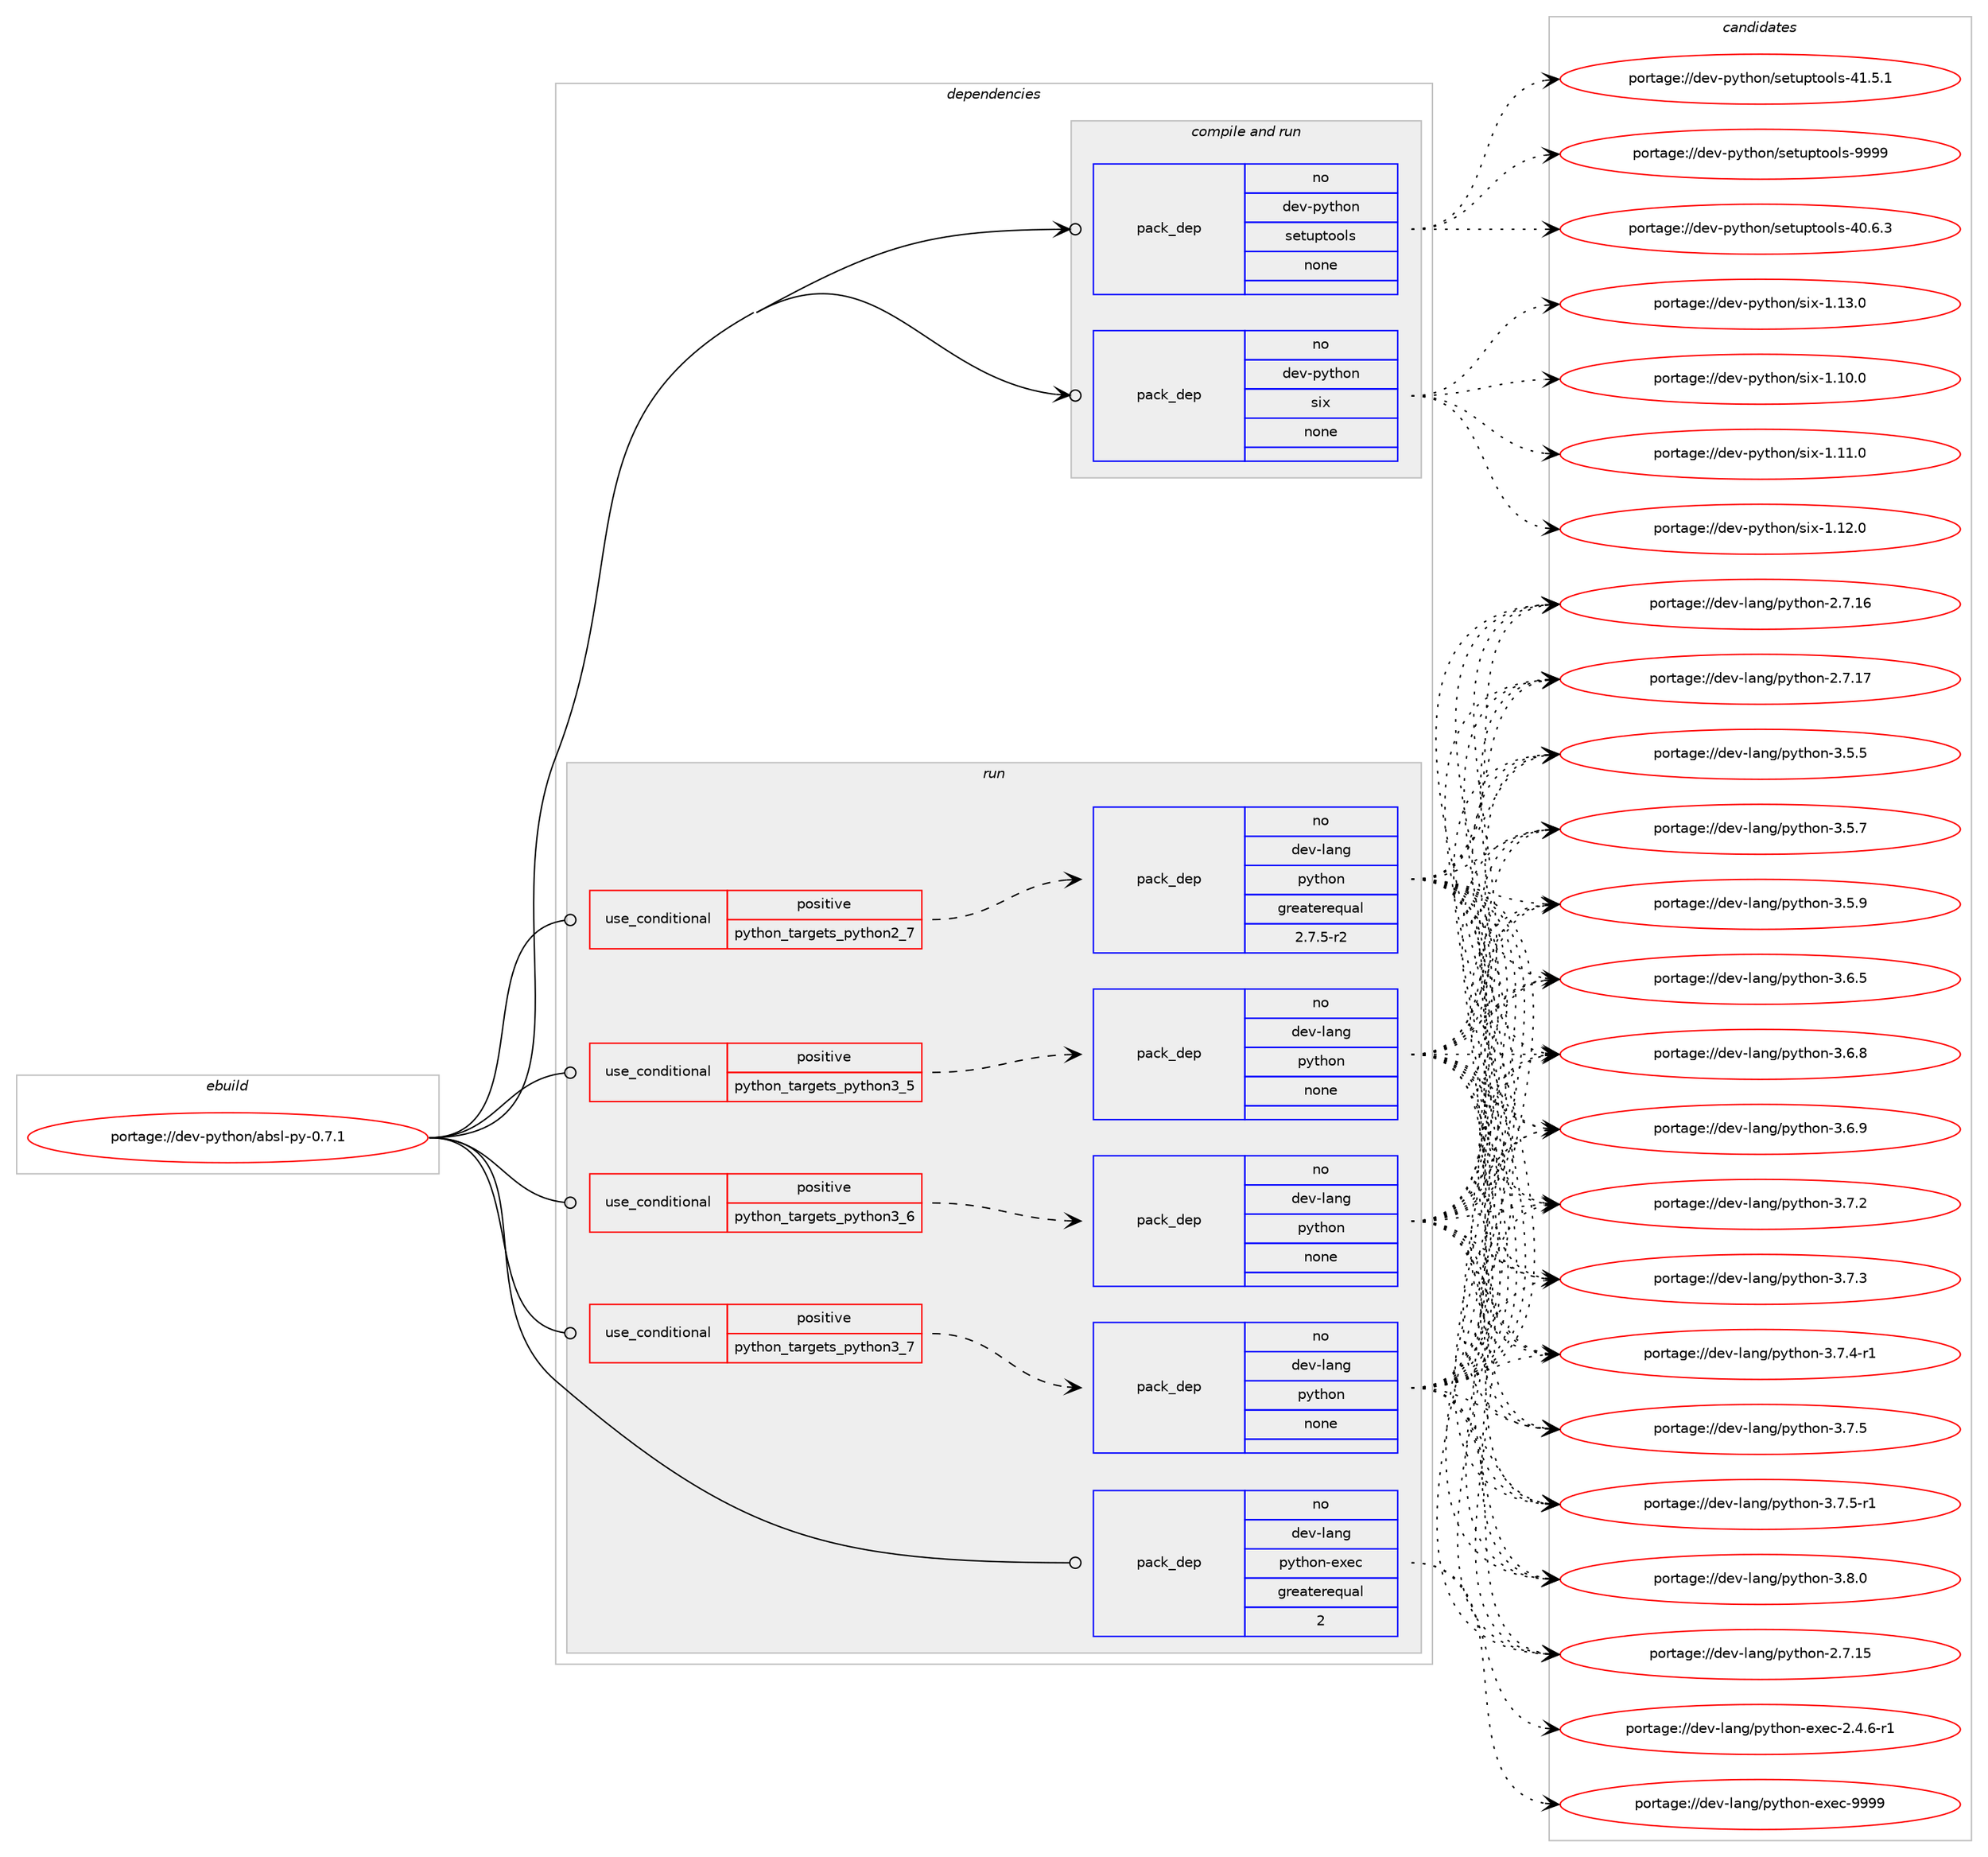 digraph prolog {

# *************
# Graph options
# *************

newrank=true;
concentrate=true;
compound=true;
graph [rankdir=LR,fontname=Helvetica,fontsize=10,ranksep=1.5];#, ranksep=2.5, nodesep=0.2];
edge  [arrowhead=vee];
node  [fontname=Helvetica,fontsize=10];

# **********
# The ebuild
# **********

subgraph cluster_leftcol {
color=gray;
rank=same;
label=<<i>ebuild</i>>;
id [label="portage://dev-python/absl-py-0.7.1", color=red, width=4, href="../dev-python/absl-py-0.7.1.svg"];
}

# ****************
# The dependencies
# ****************

subgraph cluster_midcol {
color=gray;
label=<<i>dependencies</i>>;
subgraph cluster_compile {
fillcolor="#eeeeee";
style=filled;
label=<<i>compile</i>>;
}
subgraph cluster_compileandrun {
fillcolor="#eeeeee";
style=filled;
label=<<i>compile and run</i>>;
subgraph pack99978 {
dependency128494 [label=<<TABLE BORDER="0" CELLBORDER="1" CELLSPACING="0" CELLPADDING="4" WIDTH="220"><TR><TD ROWSPAN="6" CELLPADDING="30">pack_dep</TD></TR><TR><TD WIDTH="110">no</TD></TR><TR><TD>dev-python</TD></TR><TR><TD>setuptools</TD></TR><TR><TD>none</TD></TR><TR><TD></TD></TR></TABLE>>, shape=none, color=blue];
}
id:e -> dependency128494:w [weight=20,style="solid",arrowhead="odotvee"];
subgraph pack99979 {
dependency128495 [label=<<TABLE BORDER="0" CELLBORDER="1" CELLSPACING="0" CELLPADDING="4" WIDTH="220"><TR><TD ROWSPAN="6" CELLPADDING="30">pack_dep</TD></TR><TR><TD WIDTH="110">no</TD></TR><TR><TD>dev-python</TD></TR><TR><TD>six</TD></TR><TR><TD>none</TD></TR><TR><TD></TD></TR></TABLE>>, shape=none, color=blue];
}
id:e -> dependency128495:w [weight=20,style="solid",arrowhead="odotvee"];
}
subgraph cluster_run {
fillcolor="#eeeeee";
style=filled;
label=<<i>run</i>>;
subgraph cond25213 {
dependency128496 [label=<<TABLE BORDER="0" CELLBORDER="1" CELLSPACING="0" CELLPADDING="4"><TR><TD ROWSPAN="3" CELLPADDING="10">use_conditional</TD></TR><TR><TD>positive</TD></TR><TR><TD>python_targets_python2_7</TD></TR></TABLE>>, shape=none, color=red];
subgraph pack99980 {
dependency128497 [label=<<TABLE BORDER="0" CELLBORDER="1" CELLSPACING="0" CELLPADDING="4" WIDTH="220"><TR><TD ROWSPAN="6" CELLPADDING="30">pack_dep</TD></TR><TR><TD WIDTH="110">no</TD></TR><TR><TD>dev-lang</TD></TR><TR><TD>python</TD></TR><TR><TD>greaterequal</TD></TR><TR><TD>2.7.5-r2</TD></TR></TABLE>>, shape=none, color=blue];
}
dependency128496:e -> dependency128497:w [weight=20,style="dashed",arrowhead="vee"];
}
id:e -> dependency128496:w [weight=20,style="solid",arrowhead="odot"];
subgraph cond25214 {
dependency128498 [label=<<TABLE BORDER="0" CELLBORDER="1" CELLSPACING="0" CELLPADDING="4"><TR><TD ROWSPAN="3" CELLPADDING="10">use_conditional</TD></TR><TR><TD>positive</TD></TR><TR><TD>python_targets_python3_5</TD></TR></TABLE>>, shape=none, color=red];
subgraph pack99981 {
dependency128499 [label=<<TABLE BORDER="0" CELLBORDER="1" CELLSPACING="0" CELLPADDING="4" WIDTH="220"><TR><TD ROWSPAN="6" CELLPADDING="30">pack_dep</TD></TR><TR><TD WIDTH="110">no</TD></TR><TR><TD>dev-lang</TD></TR><TR><TD>python</TD></TR><TR><TD>none</TD></TR><TR><TD></TD></TR></TABLE>>, shape=none, color=blue];
}
dependency128498:e -> dependency128499:w [weight=20,style="dashed",arrowhead="vee"];
}
id:e -> dependency128498:w [weight=20,style="solid",arrowhead="odot"];
subgraph cond25215 {
dependency128500 [label=<<TABLE BORDER="0" CELLBORDER="1" CELLSPACING="0" CELLPADDING="4"><TR><TD ROWSPAN="3" CELLPADDING="10">use_conditional</TD></TR><TR><TD>positive</TD></TR><TR><TD>python_targets_python3_6</TD></TR></TABLE>>, shape=none, color=red];
subgraph pack99982 {
dependency128501 [label=<<TABLE BORDER="0" CELLBORDER="1" CELLSPACING="0" CELLPADDING="4" WIDTH="220"><TR><TD ROWSPAN="6" CELLPADDING="30">pack_dep</TD></TR><TR><TD WIDTH="110">no</TD></TR><TR><TD>dev-lang</TD></TR><TR><TD>python</TD></TR><TR><TD>none</TD></TR><TR><TD></TD></TR></TABLE>>, shape=none, color=blue];
}
dependency128500:e -> dependency128501:w [weight=20,style="dashed",arrowhead="vee"];
}
id:e -> dependency128500:w [weight=20,style="solid",arrowhead="odot"];
subgraph cond25216 {
dependency128502 [label=<<TABLE BORDER="0" CELLBORDER="1" CELLSPACING="0" CELLPADDING="4"><TR><TD ROWSPAN="3" CELLPADDING="10">use_conditional</TD></TR><TR><TD>positive</TD></TR><TR><TD>python_targets_python3_7</TD></TR></TABLE>>, shape=none, color=red];
subgraph pack99983 {
dependency128503 [label=<<TABLE BORDER="0" CELLBORDER="1" CELLSPACING="0" CELLPADDING="4" WIDTH="220"><TR><TD ROWSPAN="6" CELLPADDING="30">pack_dep</TD></TR><TR><TD WIDTH="110">no</TD></TR><TR><TD>dev-lang</TD></TR><TR><TD>python</TD></TR><TR><TD>none</TD></TR><TR><TD></TD></TR></TABLE>>, shape=none, color=blue];
}
dependency128502:e -> dependency128503:w [weight=20,style="dashed",arrowhead="vee"];
}
id:e -> dependency128502:w [weight=20,style="solid",arrowhead="odot"];
subgraph pack99984 {
dependency128504 [label=<<TABLE BORDER="0" CELLBORDER="1" CELLSPACING="0" CELLPADDING="4" WIDTH="220"><TR><TD ROWSPAN="6" CELLPADDING="30">pack_dep</TD></TR><TR><TD WIDTH="110">no</TD></TR><TR><TD>dev-lang</TD></TR><TR><TD>python-exec</TD></TR><TR><TD>greaterequal</TD></TR><TR><TD>2</TD></TR></TABLE>>, shape=none, color=blue];
}
id:e -> dependency128504:w [weight=20,style="solid",arrowhead="odot"];
}
}

# **************
# The candidates
# **************

subgraph cluster_choices {
rank=same;
color=gray;
label=<<i>candidates</i>>;

subgraph choice99978 {
color=black;
nodesep=1;
choiceportage100101118451121211161041111104711510111611711211611111110811545524846544651 [label="portage://dev-python/setuptools-40.6.3", color=red, width=4,href="../dev-python/setuptools-40.6.3.svg"];
choiceportage100101118451121211161041111104711510111611711211611111110811545524946534649 [label="portage://dev-python/setuptools-41.5.1", color=red, width=4,href="../dev-python/setuptools-41.5.1.svg"];
choiceportage10010111845112121116104111110471151011161171121161111111081154557575757 [label="portage://dev-python/setuptools-9999", color=red, width=4,href="../dev-python/setuptools-9999.svg"];
dependency128494:e -> choiceportage100101118451121211161041111104711510111611711211611111110811545524846544651:w [style=dotted,weight="100"];
dependency128494:e -> choiceportage100101118451121211161041111104711510111611711211611111110811545524946534649:w [style=dotted,weight="100"];
dependency128494:e -> choiceportage10010111845112121116104111110471151011161171121161111111081154557575757:w [style=dotted,weight="100"];
}
subgraph choice99979 {
color=black;
nodesep=1;
choiceportage100101118451121211161041111104711510512045494649484648 [label="portage://dev-python/six-1.10.0", color=red, width=4,href="../dev-python/six-1.10.0.svg"];
choiceportage100101118451121211161041111104711510512045494649494648 [label="portage://dev-python/six-1.11.0", color=red, width=4,href="../dev-python/six-1.11.0.svg"];
choiceportage100101118451121211161041111104711510512045494649504648 [label="portage://dev-python/six-1.12.0", color=red, width=4,href="../dev-python/six-1.12.0.svg"];
choiceportage100101118451121211161041111104711510512045494649514648 [label="portage://dev-python/six-1.13.0", color=red, width=4,href="../dev-python/six-1.13.0.svg"];
dependency128495:e -> choiceportage100101118451121211161041111104711510512045494649484648:w [style=dotted,weight="100"];
dependency128495:e -> choiceportage100101118451121211161041111104711510512045494649494648:w [style=dotted,weight="100"];
dependency128495:e -> choiceportage100101118451121211161041111104711510512045494649504648:w [style=dotted,weight="100"];
dependency128495:e -> choiceportage100101118451121211161041111104711510512045494649514648:w [style=dotted,weight="100"];
}
subgraph choice99980 {
color=black;
nodesep=1;
choiceportage10010111845108971101034711212111610411111045504655464953 [label="portage://dev-lang/python-2.7.15", color=red, width=4,href="../dev-lang/python-2.7.15.svg"];
choiceportage10010111845108971101034711212111610411111045504655464954 [label="portage://dev-lang/python-2.7.16", color=red, width=4,href="../dev-lang/python-2.7.16.svg"];
choiceportage10010111845108971101034711212111610411111045504655464955 [label="portage://dev-lang/python-2.7.17", color=red, width=4,href="../dev-lang/python-2.7.17.svg"];
choiceportage100101118451089711010347112121116104111110455146534653 [label="portage://dev-lang/python-3.5.5", color=red, width=4,href="../dev-lang/python-3.5.5.svg"];
choiceportage100101118451089711010347112121116104111110455146534655 [label="portage://dev-lang/python-3.5.7", color=red, width=4,href="../dev-lang/python-3.5.7.svg"];
choiceportage100101118451089711010347112121116104111110455146534657 [label="portage://dev-lang/python-3.5.9", color=red, width=4,href="../dev-lang/python-3.5.9.svg"];
choiceportage100101118451089711010347112121116104111110455146544653 [label="portage://dev-lang/python-3.6.5", color=red, width=4,href="../dev-lang/python-3.6.5.svg"];
choiceportage100101118451089711010347112121116104111110455146544656 [label="portage://dev-lang/python-3.6.8", color=red, width=4,href="../dev-lang/python-3.6.8.svg"];
choiceportage100101118451089711010347112121116104111110455146544657 [label="portage://dev-lang/python-3.6.9", color=red, width=4,href="../dev-lang/python-3.6.9.svg"];
choiceportage100101118451089711010347112121116104111110455146554650 [label="portage://dev-lang/python-3.7.2", color=red, width=4,href="../dev-lang/python-3.7.2.svg"];
choiceportage100101118451089711010347112121116104111110455146554651 [label="portage://dev-lang/python-3.7.3", color=red, width=4,href="../dev-lang/python-3.7.3.svg"];
choiceportage1001011184510897110103471121211161041111104551465546524511449 [label="portage://dev-lang/python-3.7.4-r1", color=red, width=4,href="../dev-lang/python-3.7.4-r1.svg"];
choiceportage100101118451089711010347112121116104111110455146554653 [label="portage://dev-lang/python-3.7.5", color=red, width=4,href="../dev-lang/python-3.7.5.svg"];
choiceportage1001011184510897110103471121211161041111104551465546534511449 [label="portage://dev-lang/python-3.7.5-r1", color=red, width=4,href="../dev-lang/python-3.7.5-r1.svg"];
choiceportage100101118451089711010347112121116104111110455146564648 [label="portage://dev-lang/python-3.8.0", color=red, width=4,href="../dev-lang/python-3.8.0.svg"];
dependency128497:e -> choiceportage10010111845108971101034711212111610411111045504655464953:w [style=dotted,weight="100"];
dependency128497:e -> choiceportage10010111845108971101034711212111610411111045504655464954:w [style=dotted,weight="100"];
dependency128497:e -> choiceportage10010111845108971101034711212111610411111045504655464955:w [style=dotted,weight="100"];
dependency128497:e -> choiceportage100101118451089711010347112121116104111110455146534653:w [style=dotted,weight="100"];
dependency128497:e -> choiceportage100101118451089711010347112121116104111110455146534655:w [style=dotted,weight="100"];
dependency128497:e -> choiceportage100101118451089711010347112121116104111110455146534657:w [style=dotted,weight="100"];
dependency128497:e -> choiceportage100101118451089711010347112121116104111110455146544653:w [style=dotted,weight="100"];
dependency128497:e -> choiceportage100101118451089711010347112121116104111110455146544656:w [style=dotted,weight="100"];
dependency128497:e -> choiceportage100101118451089711010347112121116104111110455146544657:w [style=dotted,weight="100"];
dependency128497:e -> choiceportage100101118451089711010347112121116104111110455146554650:w [style=dotted,weight="100"];
dependency128497:e -> choiceportage100101118451089711010347112121116104111110455146554651:w [style=dotted,weight="100"];
dependency128497:e -> choiceportage1001011184510897110103471121211161041111104551465546524511449:w [style=dotted,weight="100"];
dependency128497:e -> choiceportage100101118451089711010347112121116104111110455146554653:w [style=dotted,weight="100"];
dependency128497:e -> choiceportage1001011184510897110103471121211161041111104551465546534511449:w [style=dotted,weight="100"];
dependency128497:e -> choiceportage100101118451089711010347112121116104111110455146564648:w [style=dotted,weight="100"];
}
subgraph choice99981 {
color=black;
nodesep=1;
choiceportage10010111845108971101034711212111610411111045504655464953 [label="portage://dev-lang/python-2.7.15", color=red, width=4,href="../dev-lang/python-2.7.15.svg"];
choiceportage10010111845108971101034711212111610411111045504655464954 [label="portage://dev-lang/python-2.7.16", color=red, width=4,href="../dev-lang/python-2.7.16.svg"];
choiceportage10010111845108971101034711212111610411111045504655464955 [label="portage://dev-lang/python-2.7.17", color=red, width=4,href="../dev-lang/python-2.7.17.svg"];
choiceportage100101118451089711010347112121116104111110455146534653 [label="portage://dev-lang/python-3.5.5", color=red, width=4,href="../dev-lang/python-3.5.5.svg"];
choiceportage100101118451089711010347112121116104111110455146534655 [label="portage://dev-lang/python-3.5.7", color=red, width=4,href="../dev-lang/python-3.5.7.svg"];
choiceportage100101118451089711010347112121116104111110455146534657 [label="portage://dev-lang/python-3.5.9", color=red, width=4,href="../dev-lang/python-3.5.9.svg"];
choiceportage100101118451089711010347112121116104111110455146544653 [label="portage://dev-lang/python-3.6.5", color=red, width=4,href="../dev-lang/python-3.6.5.svg"];
choiceportage100101118451089711010347112121116104111110455146544656 [label="portage://dev-lang/python-3.6.8", color=red, width=4,href="../dev-lang/python-3.6.8.svg"];
choiceportage100101118451089711010347112121116104111110455146544657 [label="portage://dev-lang/python-3.6.9", color=red, width=4,href="../dev-lang/python-3.6.9.svg"];
choiceportage100101118451089711010347112121116104111110455146554650 [label="portage://dev-lang/python-3.7.2", color=red, width=4,href="../dev-lang/python-3.7.2.svg"];
choiceportage100101118451089711010347112121116104111110455146554651 [label="portage://dev-lang/python-3.7.3", color=red, width=4,href="../dev-lang/python-3.7.3.svg"];
choiceportage1001011184510897110103471121211161041111104551465546524511449 [label="portage://dev-lang/python-3.7.4-r1", color=red, width=4,href="../dev-lang/python-3.7.4-r1.svg"];
choiceportage100101118451089711010347112121116104111110455146554653 [label="portage://dev-lang/python-3.7.5", color=red, width=4,href="../dev-lang/python-3.7.5.svg"];
choiceportage1001011184510897110103471121211161041111104551465546534511449 [label="portage://dev-lang/python-3.7.5-r1", color=red, width=4,href="../dev-lang/python-3.7.5-r1.svg"];
choiceportage100101118451089711010347112121116104111110455146564648 [label="portage://dev-lang/python-3.8.0", color=red, width=4,href="../dev-lang/python-3.8.0.svg"];
dependency128499:e -> choiceportage10010111845108971101034711212111610411111045504655464953:w [style=dotted,weight="100"];
dependency128499:e -> choiceportage10010111845108971101034711212111610411111045504655464954:w [style=dotted,weight="100"];
dependency128499:e -> choiceportage10010111845108971101034711212111610411111045504655464955:w [style=dotted,weight="100"];
dependency128499:e -> choiceportage100101118451089711010347112121116104111110455146534653:w [style=dotted,weight="100"];
dependency128499:e -> choiceportage100101118451089711010347112121116104111110455146534655:w [style=dotted,weight="100"];
dependency128499:e -> choiceportage100101118451089711010347112121116104111110455146534657:w [style=dotted,weight="100"];
dependency128499:e -> choiceportage100101118451089711010347112121116104111110455146544653:w [style=dotted,weight="100"];
dependency128499:e -> choiceportage100101118451089711010347112121116104111110455146544656:w [style=dotted,weight="100"];
dependency128499:e -> choiceportage100101118451089711010347112121116104111110455146544657:w [style=dotted,weight="100"];
dependency128499:e -> choiceportage100101118451089711010347112121116104111110455146554650:w [style=dotted,weight="100"];
dependency128499:e -> choiceportage100101118451089711010347112121116104111110455146554651:w [style=dotted,weight="100"];
dependency128499:e -> choiceportage1001011184510897110103471121211161041111104551465546524511449:w [style=dotted,weight="100"];
dependency128499:e -> choiceportage100101118451089711010347112121116104111110455146554653:w [style=dotted,weight="100"];
dependency128499:e -> choiceportage1001011184510897110103471121211161041111104551465546534511449:w [style=dotted,weight="100"];
dependency128499:e -> choiceportage100101118451089711010347112121116104111110455146564648:w [style=dotted,weight="100"];
}
subgraph choice99982 {
color=black;
nodesep=1;
choiceportage10010111845108971101034711212111610411111045504655464953 [label="portage://dev-lang/python-2.7.15", color=red, width=4,href="../dev-lang/python-2.7.15.svg"];
choiceportage10010111845108971101034711212111610411111045504655464954 [label="portage://dev-lang/python-2.7.16", color=red, width=4,href="../dev-lang/python-2.7.16.svg"];
choiceportage10010111845108971101034711212111610411111045504655464955 [label="portage://dev-lang/python-2.7.17", color=red, width=4,href="../dev-lang/python-2.7.17.svg"];
choiceportage100101118451089711010347112121116104111110455146534653 [label="portage://dev-lang/python-3.5.5", color=red, width=4,href="../dev-lang/python-3.5.5.svg"];
choiceportage100101118451089711010347112121116104111110455146534655 [label="portage://dev-lang/python-3.5.7", color=red, width=4,href="../dev-lang/python-3.5.7.svg"];
choiceportage100101118451089711010347112121116104111110455146534657 [label="portage://dev-lang/python-3.5.9", color=red, width=4,href="../dev-lang/python-3.5.9.svg"];
choiceportage100101118451089711010347112121116104111110455146544653 [label="portage://dev-lang/python-3.6.5", color=red, width=4,href="../dev-lang/python-3.6.5.svg"];
choiceportage100101118451089711010347112121116104111110455146544656 [label="portage://dev-lang/python-3.6.8", color=red, width=4,href="../dev-lang/python-3.6.8.svg"];
choiceportage100101118451089711010347112121116104111110455146544657 [label="portage://dev-lang/python-3.6.9", color=red, width=4,href="../dev-lang/python-3.6.9.svg"];
choiceportage100101118451089711010347112121116104111110455146554650 [label="portage://dev-lang/python-3.7.2", color=red, width=4,href="../dev-lang/python-3.7.2.svg"];
choiceportage100101118451089711010347112121116104111110455146554651 [label="portage://dev-lang/python-3.7.3", color=red, width=4,href="../dev-lang/python-3.7.3.svg"];
choiceportage1001011184510897110103471121211161041111104551465546524511449 [label="portage://dev-lang/python-3.7.4-r1", color=red, width=4,href="../dev-lang/python-3.7.4-r1.svg"];
choiceportage100101118451089711010347112121116104111110455146554653 [label="portage://dev-lang/python-3.7.5", color=red, width=4,href="../dev-lang/python-3.7.5.svg"];
choiceportage1001011184510897110103471121211161041111104551465546534511449 [label="portage://dev-lang/python-3.7.5-r1", color=red, width=4,href="../dev-lang/python-3.7.5-r1.svg"];
choiceportage100101118451089711010347112121116104111110455146564648 [label="portage://dev-lang/python-3.8.0", color=red, width=4,href="../dev-lang/python-3.8.0.svg"];
dependency128501:e -> choiceportage10010111845108971101034711212111610411111045504655464953:w [style=dotted,weight="100"];
dependency128501:e -> choiceportage10010111845108971101034711212111610411111045504655464954:w [style=dotted,weight="100"];
dependency128501:e -> choiceportage10010111845108971101034711212111610411111045504655464955:w [style=dotted,weight="100"];
dependency128501:e -> choiceportage100101118451089711010347112121116104111110455146534653:w [style=dotted,weight="100"];
dependency128501:e -> choiceportage100101118451089711010347112121116104111110455146534655:w [style=dotted,weight="100"];
dependency128501:e -> choiceportage100101118451089711010347112121116104111110455146534657:w [style=dotted,weight="100"];
dependency128501:e -> choiceportage100101118451089711010347112121116104111110455146544653:w [style=dotted,weight="100"];
dependency128501:e -> choiceportage100101118451089711010347112121116104111110455146544656:w [style=dotted,weight="100"];
dependency128501:e -> choiceportage100101118451089711010347112121116104111110455146544657:w [style=dotted,weight="100"];
dependency128501:e -> choiceportage100101118451089711010347112121116104111110455146554650:w [style=dotted,weight="100"];
dependency128501:e -> choiceportage100101118451089711010347112121116104111110455146554651:w [style=dotted,weight="100"];
dependency128501:e -> choiceportage1001011184510897110103471121211161041111104551465546524511449:w [style=dotted,weight="100"];
dependency128501:e -> choiceportage100101118451089711010347112121116104111110455146554653:w [style=dotted,weight="100"];
dependency128501:e -> choiceportage1001011184510897110103471121211161041111104551465546534511449:w [style=dotted,weight="100"];
dependency128501:e -> choiceportage100101118451089711010347112121116104111110455146564648:w [style=dotted,weight="100"];
}
subgraph choice99983 {
color=black;
nodesep=1;
choiceportage10010111845108971101034711212111610411111045504655464953 [label="portage://dev-lang/python-2.7.15", color=red, width=4,href="../dev-lang/python-2.7.15.svg"];
choiceportage10010111845108971101034711212111610411111045504655464954 [label="portage://dev-lang/python-2.7.16", color=red, width=4,href="../dev-lang/python-2.7.16.svg"];
choiceportage10010111845108971101034711212111610411111045504655464955 [label="portage://dev-lang/python-2.7.17", color=red, width=4,href="../dev-lang/python-2.7.17.svg"];
choiceportage100101118451089711010347112121116104111110455146534653 [label="portage://dev-lang/python-3.5.5", color=red, width=4,href="../dev-lang/python-3.5.5.svg"];
choiceportage100101118451089711010347112121116104111110455146534655 [label="portage://dev-lang/python-3.5.7", color=red, width=4,href="../dev-lang/python-3.5.7.svg"];
choiceportage100101118451089711010347112121116104111110455146534657 [label="portage://dev-lang/python-3.5.9", color=red, width=4,href="../dev-lang/python-3.5.9.svg"];
choiceportage100101118451089711010347112121116104111110455146544653 [label="portage://dev-lang/python-3.6.5", color=red, width=4,href="../dev-lang/python-3.6.5.svg"];
choiceportage100101118451089711010347112121116104111110455146544656 [label="portage://dev-lang/python-3.6.8", color=red, width=4,href="../dev-lang/python-3.6.8.svg"];
choiceportage100101118451089711010347112121116104111110455146544657 [label="portage://dev-lang/python-3.6.9", color=red, width=4,href="../dev-lang/python-3.6.9.svg"];
choiceportage100101118451089711010347112121116104111110455146554650 [label="portage://dev-lang/python-3.7.2", color=red, width=4,href="../dev-lang/python-3.7.2.svg"];
choiceportage100101118451089711010347112121116104111110455146554651 [label="portage://dev-lang/python-3.7.3", color=red, width=4,href="../dev-lang/python-3.7.3.svg"];
choiceportage1001011184510897110103471121211161041111104551465546524511449 [label="portage://dev-lang/python-3.7.4-r1", color=red, width=4,href="../dev-lang/python-3.7.4-r1.svg"];
choiceportage100101118451089711010347112121116104111110455146554653 [label="portage://dev-lang/python-3.7.5", color=red, width=4,href="../dev-lang/python-3.7.5.svg"];
choiceportage1001011184510897110103471121211161041111104551465546534511449 [label="portage://dev-lang/python-3.7.5-r1", color=red, width=4,href="../dev-lang/python-3.7.5-r1.svg"];
choiceportage100101118451089711010347112121116104111110455146564648 [label="portage://dev-lang/python-3.8.0", color=red, width=4,href="../dev-lang/python-3.8.0.svg"];
dependency128503:e -> choiceportage10010111845108971101034711212111610411111045504655464953:w [style=dotted,weight="100"];
dependency128503:e -> choiceportage10010111845108971101034711212111610411111045504655464954:w [style=dotted,weight="100"];
dependency128503:e -> choiceportage10010111845108971101034711212111610411111045504655464955:w [style=dotted,weight="100"];
dependency128503:e -> choiceportage100101118451089711010347112121116104111110455146534653:w [style=dotted,weight="100"];
dependency128503:e -> choiceportage100101118451089711010347112121116104111110455146534655:w [style=dotted,weight="100"];
dependency128503:e -> choiceportage100101118451089711010347112121116104111110455146534657:w [style=dotted,weight="100"];
dependency128503:e -> choiceportage100101118451089711010347112121116104111110455146544653:w [style=dotted,weight="100"];
dependency128503:e -> choiceportage100101118451089711010347112121116104111110455146544656:w [style=dotted,weight="100"];
dependency128503:e -> choiceportage100101118451089711010347112121116104111110455146544657:w [style=dotted,weight="100"];
dependency128503:e -> choiceportage100101118451089711010347112121116104111110455146554650:w [style=dotted,weight="100"];
dependency128503:e -> choiceportage100101118451089711010347112121116104111110455146554651:w [style=dotted,weight="100"];
dependency128503:e -> choiceportage1001011184510897110103471121211161041111104551465546524511449:w [style=dotted,weight="100"];
dependency128503:e -> choiceportage100101118451089711010347112121116104111110455146554653:w [style=dotted,weight="100"];
dependency128503:e -> choiceportage1001011184510897110103471121211161041111104551465546534511449:w [style=dotted,weight="100"];
dependency128503:e -> choiceportage100101118451089711010347112121116104111110455146564648:w [style=dotted,weight="100"];
}
subgraph choice99984 {
color=black;
nodesep=1;
choiceportage10010111845108971101034711212111610411111045101120101994550465246544511449 [label="portage://dev-lang/python-exec-2.4.6-r1", color=red, width=4,href="../dev-lang/python-exec-2.4.6-r1.svg"];
choiceportage10010111845108971101034711212111610411111045101120101994557575757 [label="portage://dev-lang/python-exec-9999", color=red, width=4,href="../dev-lang/python-exec-9999.svg"];
dependency128504:e -> choiceportage10010111845108971101034711212111610411111045101120101994550465246544511449:w [style=dotted,weight="100"];
dependency128504:e -> choiceportage10010111845108971101034711212111610411111045101120101994557575757:w [style=dotted,weight="100"];
}
}

}
